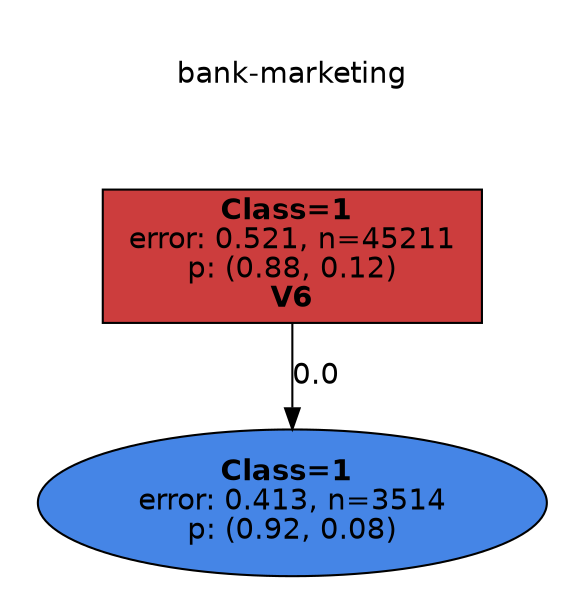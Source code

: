 digraph Tree {
splines=false;
graph [pad=".25", ranksep="0.5", nodesep="1"];
node [shape=rect, style="filled", color="black", fontname="helvetica",fillcolor="white"] ;
edge [fontname="helvetica"] ;
0 [label="bank-marketing", shape=plaintext];
0:s -> 1:n [style=invis];   
1 [label=<<b> Class=1 </b> <br/> error: 0.521, n=45211 <br/> p: (0.88, 0.12) <br/><b>V6</b>>, fillcolor="0.000 0.7 0.800", shape="rect"];
2 [label=<<b> Class=1 </b> <br/> error: 0.413, n=3514 <br/> p: (0.92, 0.08) >, fillcolor="0.600 0.7 0.900", shape="oval"];
1:s -> 2:n [label="0.0"] ;

}